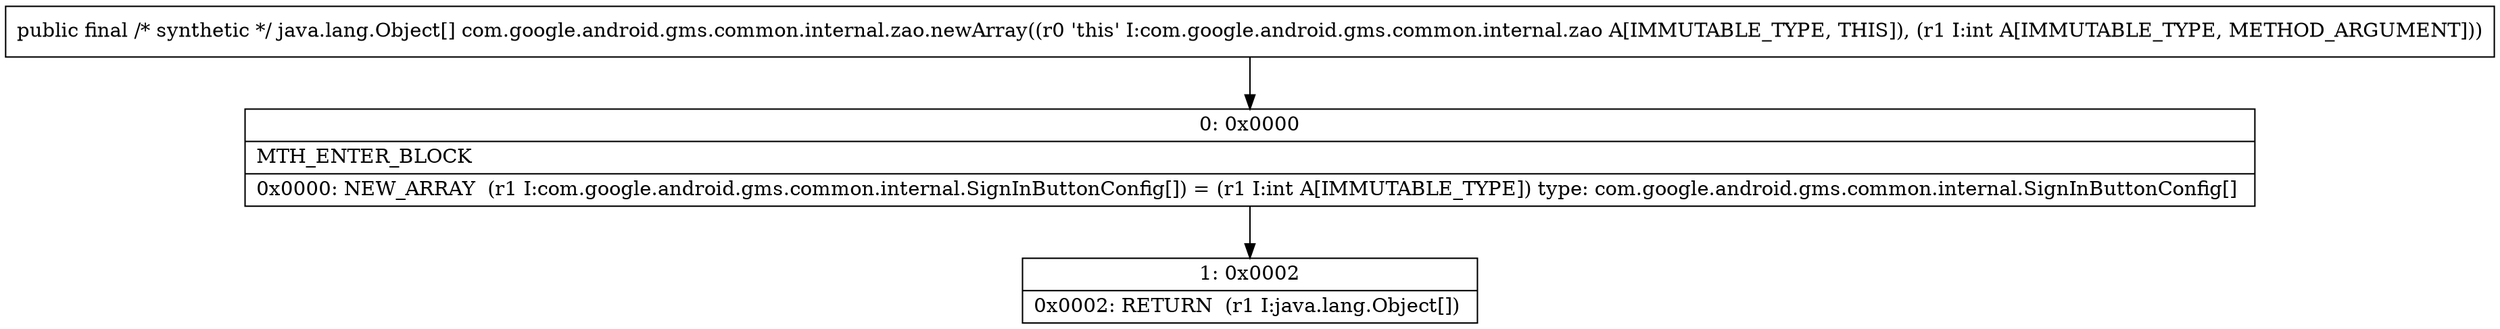 digraph "CFG forcom.google.android.gms.common.internal.zao.newArray(I)[Ljava\/lang\/Object;" {
Node_0 [shape=record,label="{0\:\ 0x0000|MTH_ENTER_BLOCK\l|0x0000: NEW_ARRAY  (r1 I:com.google.android.gms.common.internal.SignInButtonConfig[]) = (r1 I:int A[IMMUTABLE_TYPE]) type: com.google.android.gms.common.internal.SignInButtonConfig[] \l}"];
Node_1 [shape=record,label="{1\:\ 0x0002|0x0002: RETURN  (r1 I:java.lang.Object[]) \l}"];
MethodNode[shape=record,label="{public final \/* synthetic *\/ java.lang.Object[] com.google.android.gms.common.internal.zao.newArray((r0 'this' I:com.google.android.gms.common.internal.zao A[IMMUTABLE_TYPE, THIS]), (r1 I:int A[IMMUTABLE_TYPE, METHOD_ARGUMENT])) }"];
MethodNode -> Node_0;
Node_0 -> Node_1;
}

